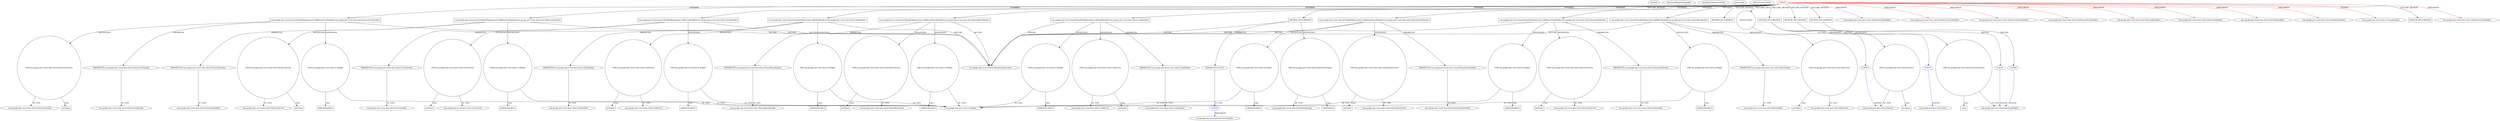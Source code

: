 digraph {
baseInfo[graphId=1752,category="pattern",isAnonymous=false,possibleRelation=true]
frameworkRelatedTypesInfo[0="com.google.gwt.event.dom.client.HasBlurHandlers",1="com.google.gwt.event.dom.client.HasMouseUpHandlers",2="com.google.gwt.event.dom.client.HasMouseOverHandlers",3="com.google.gwt.user.client.ui.ComplexPanel",4="com.google.gwt.event.dom.client.HasLoadHandlers",5="com.google.gwt.event.dom.client.HasClickHandlers",6="com.google.gwt.event.dom.client.HasMouseOutHandlers",7="com.google.gwt.event.dom.client.HasMouseMoveHandlers",8="com.google.gwt.event.dom.client.HasFocusHandlers",9="com.google.gwt.event.dom.client.HasMouseDownHandlers"]
possibleCollaborationsInfo[0="1752~FIELD_TYPE_DECLARATION-~com.google.gwt.event.dom.client.HasBlurHandlers com.google.gwt.event.dom.client.HasMouseUpHandlers com.google.gwt.event.dom.client.HasMouseOverHandlers com.google.gwt.user.client.ui.ComplexPanel com.google.gwt.event.dom.client.HasLoadHandlers com.google.gwt.event.dom.client.HasClickHandlers com.google.gwt.event.dom.client.HasMouseOutHandlers com.google.gwt.event.dom.client.HasMouseMoveHandlers com.google.gwt.event.dom.client.HasFocusHandlers com.google.gwt.event.dom.client.HasMouseDownHandlers ~com.google.gwt.dom.client.Element ~false~false",1="1752~PARAMETER_TYPE_DECLARATION-CLIENT_METHOD_DECLARATION-~com.google.gwt.event.dom.client.HasBlurHandlers com.google.gwt.event.dom.client.HasMouseUpHandlers com.google.gwt.event.dom.client.HasMouseOverHandlers com.google.gwt.user.client.ui.ComplexPanel com.google.gwt.event.dom.client.HasLoadHandlers com.google.gwt.event.dom.client.HasClickHandlers com.google.gwt.event.dom.client.HasMouseOutHandlers com.google.gwt.event.dom.client.HasMouseMoveHandlers com.google.gwt.event.dom.client.HasFocusHandlers com.google.gwt.event.dom.client.HasMouseDownHandlers ~com.google.gwt.event.shared.EventHandler ~false~false",2="1752~RETURN_TYPE_DECLARATION-CLIENT_METHOD_DECLARATION-~com.google.gwt.event.dom.client.HasBlurHandlers com.google.gwt.event.dom.client.HasMouseUpHandlers com.google.gwt.event.dom.client.HasMouseOverHandlers com.google.gwt.user.client.ui.ComplexPanel com.google.gwt.event.dom.client.HasLoadHandlers com.google.gwt.event.dom.client.HasClickHandlers com.google.gwt.event.dom.client.HasMouseOutHandlers com.google.gwt.event.dom.client.HasMouseMoveHandlers com.google.gwt.event.dom.client.HasFocusHandlers com.google.gwt.event.dom.client.HasMouseDownHandlers ~com.google.gwt.dom.client.Style ~false~false",3="1752~RETURN_TYPE_DECLARATION-CLIENT_METHOD_DECLARATION-~com.google.gwt.event.dom.client.HasBlurHandlers com.google.gwt.event.dom.client.HasMouseUpHandlers com.google.gwt.event.dom.client.HasMouseOverHandlers com.google.gwt.user.client.ui.ComplexPanel com.google.gwt.event.dom.client.HasLoadHandlers com.google.gwt.event.dom.client.HasClickHandlers com.google.gwt.event.dom.client.HasMouseOutHandlers com.google.gwt.event.dom.client.HasMouseMoveHandlers com.google.gwt.event.dom.client.HasFocusHandlers com.google.gwt.event.dom.client.HasMouseDownHandlers ~com.google.gwt.core.client.JavaScriptObject ~false~false",4="1752~RETURN_TYPE_DECLARATION-CLIENT_METHOD_DECLARATION-~com.google.gwt.event.dom.client.HasBlurHandlers com.google.gwt.event.dom.client.HasMouseUpHandlers com.google.gwt.event.dom.client.HasMouseOverHandlers com.google.gwt.user.client.ui.ComplexPanel com.google.gwt.event.dom.client.HasLoadHandlers com.google.gwt.event.dom.client.HasClickHandlers com.google.gwt.event.dom.client.HasMouseOutHandlers com.google.gwt.event.dom.client.HasMouseMoveHandlers com.google.gwt.event.dom.client.HasFocusHandlers com.google.gwt.event.dom.client.HasMouseDownHandlers ~com.google.gwt.core.client.JavaScriptObject ~false~false"]
patternInfo[frequency=2.0,patternRootClient=0]
patternInstancesInfo[0="mguiral-GwtSvgLib~/mguiral-GwtSvgLib/GwtSvgLib-master/src/gwt/html5/svg/client/user/ui/SVGSymbolWidget.java~SVGSymbolWidget~3998",1="mguiral-GwtSvgLib~/mguiral-GwtSvgLib/GwtSvgLib-master/src/gwt/html5/svg/client/user/ui/SVGGraphicalWidget.java~SVGGraphicalWidget~3974"]
66[label="PARAMETER:com.google.gwt.event.dom.client.MouseOverHandler",vertexType="PARAMETER_DECLARATION",isFrameworkType=false]
64[label="com.google.gwt.event.shared.HandlerRegistration addMouseOverHandler(com.google.gwt.event.dom.client.MouseOverHandler)",vertexType="OVERRIDING_METHOD_DECLARATION",isFrameworkType=false,shape=box]
0[label="CLIENT",vertexType="ROOT_CLIENT_CLASS_DECLARATION",isFrameworkType=false,color=red]
24[label="com.google.gwt.event.shared.HandlerRegistration addBlurHandler(com.google.gwt.event.dom.client.BlurHandler)",vertexType="OVERRIDING_METHOD_DECLARATION",isFrameworkType=false,shape=box]
15[label="com.google.gwt.event.shared.HandlerRegistration",vertexType="FRAMEWORK_INTERFACE_TYPE",isFrameworkType=false]
14[label="com.google.gwt.event.shared.HandlerRegistration addFocusHandler(com.google.gwt.event.dom.client.FocusHandler)",vertexType="OVERRIDING_METHOD_DECLARATION",isFrameworkType=false,shape=box]
16[label="PARAMETER:com.google.gwt.event.dom.client.FocusHandler",vertexType="PARAMETER_DECLARATION",isFrameworkType=false]
17[label="com.google.gwt.event.dom.client.FocusHandler",vertexType="FRAMEWORK_INTERFACE_TYPE",isFrameworkType=false]
67[label="com.google.gwt.event.dom.client.MouseOverHandler",vertexType="FRAMEWORK_INTERFACE_TYPE",isFrameworkType=false]
34[label="com.google.gwt.event.shared.HandlerRegistration addClickHandler(com.google.gwt.event.dom.client.ClickHandler)",vertexType="OVERRIDING_METHOD_DECLARATION",isFrameworkType=false,shape=box]
36[label="PARAMETER:com.google.gwt.event.dom.client.ClickHandler",vertexType="PARAMETER_DECLARATION",isFrameworkType=false]
37[label="com.google.gwt.event.dom.client.ClickHandler",vertexType="FRAMEWORK_INTERFACE_TYPE",isFrameworkType=false]
74[label="com.google.gwt.event.shared.HandlerRegistration addMouseMoveHandler(com.google.gwt.event.dom.client.MouseMoveHandler)",vertexType="OVERRIDING_METHOD_DECLARATION",isFrameworkType=false,shape=box]
76[label="PARAMETER:com.google.gwt.event.dom.client.MouseMoveHandler",vertexType="PARAMETER_DECLARATION",isFrameworkType=false]
77[label="com.google.gwt.event.dom.client.MouseMoveHandler",vertexType="FRAMEWORK_INTERFACE_TYPE",isFrameworkType=false]
54[label="com.google.gwt.event.shared.HandlerRegistration addMouseUpHandler(com.google.gwt.event.dom.client.MouseUpHandler)",vertexType="OVERRIDING_METHOD_DECLARATION",isFrameworkType=false,shape=box]
56[label="PARAMETER:com.google.gwt.event.dom.client.MouseUpHandler",vertexType="PARAMETER_DECLARATION",isFrameworkType=false]
57[label="com.google.gwt.event.dom.client.MouseUpHandler",vertexType="FRAMEWORK_INTERFACE_TYPE",isFrameworkType=false]
109[label="METHOD_DECLARATION",vertexType="CLIENT_METHOD_DECLARATION",isFrameworkType=false,shape=box]
123[label="METHOD_DECLARATION",vertexType="CLIENT_METHOD_DECLARATION",isFrameworkType=false,shape=box]
6[label="com.google.gwt.event.dom.client.HasMouseUpHandlers",vertexType="FRAMEWORK_INTERFACE_TYPE",isFrameworkType=false]
7[label="com.google.gwt.event.dom.client.HasMouseOverHandlers",vertexType="FRAMEWORK_INTERFACE_TYPE",isFrameworkType=false]
41[label="VAR:com.google.gwt.event.dom.client.ClickEvent",vertexType="VARIABLE_EXPRESION",isFrameworkType=false,shape=circle]
42[label="getType()",vertexType="INSIDE_CALL",isFrameworkType=false,shape=box]
43[label="com.google.gwt.event.dom.client.ClickEvent",vertexType="FRAMEWORK_CLASS_TYPE",isFrameworkType=false]
11[label="FIELD:CLIENT",vertexType="FIELD_DECLARATION",isFrameworkType=false,shape=circle]
94[label="com.google.gwt.event.shared.HandlerRegistration addLoadHandler(com.google.gwt.event.dom.client.LoadHandler)",vertexType="OVERRIDING_METHOD_DECLARATION",isFrameworkType=false,shape=box]
5[label="com.google.gwt.event.dom.client.HasMouseDownHandlers",vertexType="FRAMEWORK_INTERFACE_TYPE",isFrameworkType=false]
8[label="com.google.gwt.event.dom.client.HasMouseMoveHandlers",vertexType="FRAMEWORK_INTERFACE_TYPE",isFrameworkType=false]
10[label="com.google.gwt.event.dom.client.HasLoadHandlers",vertexType="FRAMEWORK_INTERFACE_TYPE",isFrameworkType=false]
2[label="com.google.gwt.event.dom.client.HasFocusHandlers",vertexType="FRAMEWORK_INTERFACE_TYPE",isFrameworkType=false]
4[label="com.google.gwt.event.dom.client.HasClickHandlers",vertexType="FRAMEWORK_INTERFACE_TYPE",isFrameworkType=false]
3[label="com.google.gwt.event.dom.client.HasBlurHandlers",vertexType="FRAMEWORK_INTERFACE_TYPE",isFrameworkType=false]
58[label="VAR:com.google.gwt.user.client.ui.Widget",vertexType="VARIABLE_EXPRESION",isFrameworkType=false,shape=circle]
59[label="addDomHandler()",vertexType="INSIDE_CALL",isFrameworkType=false,shape=box]
98[label="VAR:com.google.gwt.user.client.ui.Widget",vertexType="VARIABLE_EXPRESION",isFrameworkType=false,shape=circle]
99[label="addDomHandler()",vertexType="INSIDE_CALL",isFrameworkType=false,shape=box]
28[label="VAR:com.google.gwt.user.client.ui.Widget",vertexType="VARIABLE_EXPRESION",isFrameworkType=false,shape=circle]
29[label="addDomHandler()",vertexType="INSIDE_CALL",isFrameworkType=false,shape=box]
38[label="VAR:com.google.gwt.user.client.ui.Widget",vertexType="VARIABLE_EXPRESION",isFrameworkType=false,shape=circle]
39[label="addDomHandler()",vertexType="INSIDE_CALL",isFrameworkType=false,shape=box]
18[label="VAR:com.google.gwt.user.client.ui.Widget",vertexType="VARIABLE_EXPRESION",isFrameworkType=false,shape=circle]
19[label="addDomHandler()",vertexType="INSIDE_CALL",isFrameworkType=false,shape=box]
78[label="VAR:com.google.gwt.user.client.ui.Widget",vertexType="VARIABLE_EXPRESION",isFrameworkType=false,shape=circle]
79[label="addDomHandler()",vertexType="INSIDE_CALL",isFrameworkType=false,shape=box]
68[label="VAR:com.google.gwt.user.client.ui.Widget",vertexType="VARIABLE_EXPRESION",isFrameworkType=false,shape=circle]
69[label="addDomHandler()",vertexType="INSIDE_CALL",isFrameworkType=false,shape=box]
71[label="VAR:com.google.gwt.event.dom.client.MouseOverEvent",vertexType="VARIABLE_EXPRESION",isFrameworkType=false,shape=circle]
72[label="getType()",vertexType="INSIDE_CALL",isFrameworkType=false,shape=box]
73[label="com.google.gwt.event.dom.client.MouseOverEvent",vertexType="FRAMEWORK_CLASS_TYPE",isFrameworkType=false]
1[label="com.google.gwt.user.client.ui.ComplexPanel",vertexType="FRAMEWORK_CLASS_TYPE",isFrameworkType=false]
61[label="VAR:com.google.gwt.event.dom.client.MouseUpEvent",vertexType="VARIABLE_EXPRESION",isFrameworkType=false,shape=circle]
63[label="com.google.gwt.event.dom.client.MouseUpEvent",vertexType="FRAMEWORK_CLASS_TYPE",isFrameworkType=false]
62[label="getType()",vertexType="INSIDE_CALL",isFrameworkType=false,shape=box]
111[label="METHOD_DECLARATION",vertexType="CLIENT_METHOD_DECLARATION",isFrameworkType=false,shape=box]
117[label="VAR:com.google.gwt.dom.client.Element",vertexType="VARIABLE_EXPRESION",isFrameworkType=false,shape=circle]
114[label="VAR:com.google.gwt.core.client.JavaScriptObject",vertexType="VARIABLE_EXPRESION",isFrameworkType=false,shape=circle]
120[label="METHOD_DECLARATION",vertexType="CLIENT_METHOD_DECLARATION",isFrameworkType=false,shape=box]
128[label="METHOD_DECLARATION",vertexType="CLIENT_METHOD_DECLARATION",isFrameworkType=false,shape=box]
133[label="VAR:com.google.gwt.event.shared.HandlerManager",vertexType="VARIABLE_EXPRESION",isFrameworkType=false,shape=circle]
134[label="addHandler()",vertexType="INSIDE_CALL",isFrameworkType=false,shape=box]
135[label="com.google.gwt.event.shared.HandlerManager",vertexType="FRAMEWORK_CLASS_TYPE",isFrameworkType=false]
130[label="PARAMETER:CLIENT",vertexType="PARAMETER_DECLARATION",isFrameworkType=false]
105[label="METHOD_DECLARATION",vertexType="CLIENT_METHOD_DECLARATION",isFrameworkType=false,shape=box]
9[label="com.google.gwt.event.dom.client.HasMouseOutHandlers",vertexType="FRAMEWORK_INTERFACE_TYPE",isFrameworkType=false]
101[label="VAR:com.google.gwt.event.dom.client.LoadEvent",vertexType="VARIABLE_EXPRESION",isFrameworkType=false,shape=circle]
102[label="getType()",vertexType="INSIDE_CALL",isFrameworkType=false,shape=box]
31[label="VAR:com.google.gwt.event.dom.client.BlurEvent",vertexType="VARIABLE_EXPRESION",isFrameworkType=false,shape=circle]
32[label="getType()",vertexType="INSIDE_CALL",isFrameworkType=false,shape=box]
33[label="com.google.gwt.event.dom.client.BlurEvent",vertexType="FRAMEWORK_CLASS_TYPE",isFrameworkType=false]
44[label="com.google.gwt.event.shared.HandlerRegistration addMouseDownHandler(com.google.gwt.event.dom.client.MouseDownHandler)",vertexType="OVERRIDING_METHOD_DECLARATION",isFrameworkType=false,shape=box]
46[label="PARAMETER:com.google.gwt.event.dom.client.MouseDownHandler",vertexType="PARAMETER_DECLARATION",isFrameworkType=false]
47[label="com.google.gwt.event.dom.client.MouseDownHandler",vertexType="FRAMEWORK_INTERFACE_TYPE",isFrameworkType=false]
48[label="VAR:com.google.gwt.user.client.ui.Widget",vertexType="VARIABLE_EXPRESION",isFrameworkType=false,shape=circle]
49[label="addDomHandler()",vertexType="INSIDE_CALL",isFrameworkType=false,shape=box]
96[label="PARAMETER:com.google.gwt.event.dom.client.LoadHandler",vertexType="PARAMETER_DECLARATION",isFrameworkType=false]
97[label="com.google.gwt.event.dom.client.LoadHandler",vertexType="FRAMEWORK_INTERFACE_TYPE",isFrameworkType=false]
26[label="PARAMETER:com.google.gwt.event.dom.client.BlurHandler",vertexType="PARAMETER_DECLARATION",isFrameworkType=false]
27[label="com.google.gwt.event.dom.client.BlurHandler",vertexType="FRAMEWORK_INTERFACE_TYPE",isFrameworkType=false]
103[label="com.google.gwt.event.dom.client.LoadEvent",vertexType="FRAMEWORK_CLASS_TYPE",isFrameworkType=false]
81[label="VAR:com.google.gwt.event.dom.client.MouseMoveEvent",vertexType="VARIABLE_EXPRESION",isFrameworkType=false,shape=circle]
82[label="getType()",vertexType="INSIDE_CALL",isFrameworkType=false,shape=box]
118[label="getStyle()",vertexType="INSIDE_CALL",isFrameworkType=false,shape=box]
83[label="com.google.gwt.event.dom.client.MouseMoveEvent",vertexType="FRAMEWORK_CLASS_TYPE",isFrameworkType=false]
107[label="com.google.gwt.core.client.JavaScriptObject",vertexType="FRAMEWORK_CLASS_TYPE",isFrameworkType=false]
115[label="cast()",vertexType="INSIDE_CALL",isFrameworkType=false,shape=box]
21[label="VAR:com.google.gwt.event.dom.client.FocusEvent",vertexType="VARIABLE_EXPRESION",isFrameworkType=false,shape=circle]
22[label="getType()",vertexType="INSIDE_CALL",isFrameworkType=false,shape=box]
23[label="com.google.gwt.event.dom.client.FocusEvent",vertexType="FRAMEWORK_CLASS_TYPE",isFrameworkType=false]
51[label="VAR:com.google.gwt.event.dom.client.MouseDownEvent",vertexType="VARIABLE_EXPRESION",isFrameworkType=false,shape=circle]
53[label="com.google.gwt.event.dom.client.MouseDownEvent",vertexType="FRAMEWORK_CLASS_TYPE",isFrameworkType=false]
52[label="getType()",vertexType="INSIDE_CALL",isFrameworkType=false,shape=box]
20[label="com.google.gwt.user.client.ui.Widget",vertexType="FRAMEWORK_CLASS_TYPE",isFrameworkType=false]
88[label="VAR:com.google.gwt.user.client.ui.Widget",vertexType="VARIABLE_EXPRESION",isFrameworkType=false,shape=circle]
89[label="addDomHandler()",vertexType="INSIDE_CALL",isFrameworkType=false,shape=box]
84[label="com.google.gwt.event.shared.HandlerRegistration addMouseOutHandler(com.google.gwt.event.dom.client.MouseOutHandler)",vertexType="OVERRIDING_METHOD_DECLARATION",isFrameworkType=false,shape=box]
91[label="VAR:com.google.gwt.event.dom.client.MouseOutEvent",vertexType="VARIABLE_EXPRESION",isFrameworkType=false,shape=circle]
93[label="com.google.gwt.event.dom.client.MouseOutEvent",vertexType="FRAMEWORK_CLASS_TYPE",isFrameworkType=false]
92[label="getType()",vertexType="INSIDE_CALL",isFrameworkType=false,shape=box]
86[label="PARAMETER:com.google.gwt.event.dom.client.MouseOutHandler",vertexType="PARAMETER_DECLARATION",isFrameworkType=false]
87[label="com.google.gwt.event.dom.client.MouseOutHandler",vertexType="FRAMEWORK_INTERFACE_TYPE",isFrameworkType=false]
13[label="com.google.gwt.dom.client.Element",vertexType="FRAMEWORK_CLASS_TYPE",isFrameworkType=false]
12[label="CLIENT",vertexType="REFERENCE_CLIENT_CLASS_DECLARATION",isFrameworkType=false,color=blue]
131[label="CLIENT",vertexType="REFERENCE_CLIENT_CLASS_DECLARATION",isFrameworkType=false,color=blue]
132[label="com.google.gwt.event.shared.EventHandler",vertexType="FRAMEWORK_INTERFACE_TYPE",isFrameworkType=false]
112[label="CLIENT",vertexType="REFERENCE_CLIENT_CLASS_DECLARATION",isFrameworkType=false,color=blue]
113[label="com.google.gwt.dom.client.Style",vertexType="FRAMEWORK_CLASS_TYPE",isFrameworkType=false]
121[label="CLIENT",vertexType="REFERENCE_CLIENT_CLASS_DECLARATION",isFrameworkType=false,color=blue]
124[label="CLIENT",vertexType="REFERENCE_CLIENT_CLASS_DECLARATION",isFrameworkType=false,color=blue]
94->96[label="PARAMETER"]
38->39[label="CALL"]
101->103[label="OF_TYPE"]
0->3[label="IMPLEMENT",color=red]
28->29[label="CALL"]
74->78[label="INSTANTIATE"]
98->99[label="CALL"]
0->6[label="IMPLEMENT",color=red]
0->111[label="DECLARE_METHOD"]
0->120[label="DECLARE_METHOD"]
34->36[label="PARAMETER"]
18->20[label="OF_TYPE"]
0->7[label="IMPLEMENT",color=red]
64->68[label="INSTANTIATE"]
128->133[label="INSTANTIATE"]
114->107[label="OF_TYPE"]
68->20[label="OF_TYPE"]
54->61[label="INSTANTIATE"]
46->47[label="OF_TYPE"]
51->52[label="CALL"]
101->102[label="CALL"]
0->1[label="EXTEND",color=red]
0->84[label="OVERRIDE"]
124->107[label="EXTEND",color=blue]
24->28[label="INSTANTIATE"]
84->86[label="PARAMETER"]
24->26[label="PARAMETER"]
91->93[label="OF_TYPE"]
0->14[label="OVERRIDE"]
112->113[label="EXTEND",color=blue]
14->16[label="PARAMETER"]
84->15[label="RETURN"]
86->87[label="OF_TYPE"]
84->88[label="INSTANTIATE"]
71->72[label="CALL"]
128->130[label="PARAMETER"]
0->105[label="DECLARE_METHOD"]
31->33[label="OF_TYPE"]
41->42[label="CALL"]
117->118[label="CALL"]
54->56[label="PARAMETER"]
0->24[label="OVERRIDE"]
66->67[label="OF_TYPE"]
0->44[label="OVERRIDE"]
44->51[label="INSTANTIATE"]
81->82[label="CALL"]
131->132[label="IMPLEMENT",color=blue]
0->128[label="DECLARE_METHOD"]
76->77[label="OF_TYPE"]
11->12[label="OF_TYPE"]
64->71[label="INSTANTIATE"]
54->15[label="RETURN"]
18->19[label="CALL"]
130->131[label="OF_TYPE"]
0->11[label="DECLARE_FIELD"]
111->117[label="INSTANTIATE"]
31->32[label="CALL"]
74->81[label="INSTANTIATE"]
88->20[label="OF_TYPE"]
34->15[label="RETURN"]
12->13[label="EXTEND",color=blue]
14->21[label="INSTANTIATE"]
98->20[label="OF_TYPE"]
111->112[label="RETURN"]
114->115[label="CALL"]
120->121[label="RETURN"]
0->10[label="IMPLEMENT",color=red]
44->46[label="PARAMETER"]
34->38[label="INSTANTIATE"]
78->79[label="CALL"]
133->135[label="OF_TYPE"]
61->62[label="CALL"]
14->18[label="INSTANTIATE"]
34->41[label="INSTANTIATE"]
0->4[label="IMPLEMENT",color=red]
64->66[label="PARAMETER"]
61->63[label="OF_TYPE"]
128->15[label="RETURN"]
24->31[label="INSTANTIATE"]
48->49[label="CALL"]
0->64[label="OVERRIDE"]
0->34[label="OVERRIDE"]
94->98[label="INSTANTIATE"]
64->15[label="RETURN"]
41->43[label="OF_TYPE"]
0->9[label="IMPLEMENT",color=red]
58->20[label="OF_TYPE"]
44->48[label="INSTANTIATE"]
0->8[label="IMPLEMENT",color=red]
21->22[label="CALL"]
0->54[label="OVERRIDE"]
78->20[label="OF_TYPE"]
68->69[label="CALL"]
117->13[label="OF_TYPE"]
0->94[label="OVERRIDE"]
94->101[label="INSTANTIATE"]
71->73[label="OF_TYPE"]
51->53[label="OF_TYPE"]
94->15[label="RETURN"]
81->83[label="OF_TYPE"]
121->107[label="EXTEND",color=blue]
74->15[label="RETURN"]
54->58[label="INSTANTIATE"]
0->74[label="OVERRIDE"]
0->123[label="DECLARE_METHOD"]
58->59[label="CALL"]
0->2[label="IMPLEMENT",color=red]
0->5[label="IMPLEMENT",color=red]
28->20[label="OF_TYPE"]
48->20[label="OF_TYPE"]
133->134[label="CALL"]
36->37[label="OF_TYPE"]
26->27[label="OF_TYPE"]
24->15[label="RETURN"]
111->114[label="INSTANTIATE"]
14->15[label="RETURN"]
21->23[label="OF_TYPE"]
0->109[label="DECLARE_METHOD"]
96->97[label="OF_TYPE"]
91->92[label="CALL"]
44->15[label="RETURN"]
38->20[label="OF_TYPE"]
74->76[label="PARAMETER"]
16->17[label="OF_TYPE"]
56->57[label="OF_TYPE"]
123->124[label="RETURN"]
88->89[label="CALL"]
84->91[label="INSTANTIATE"]
}
